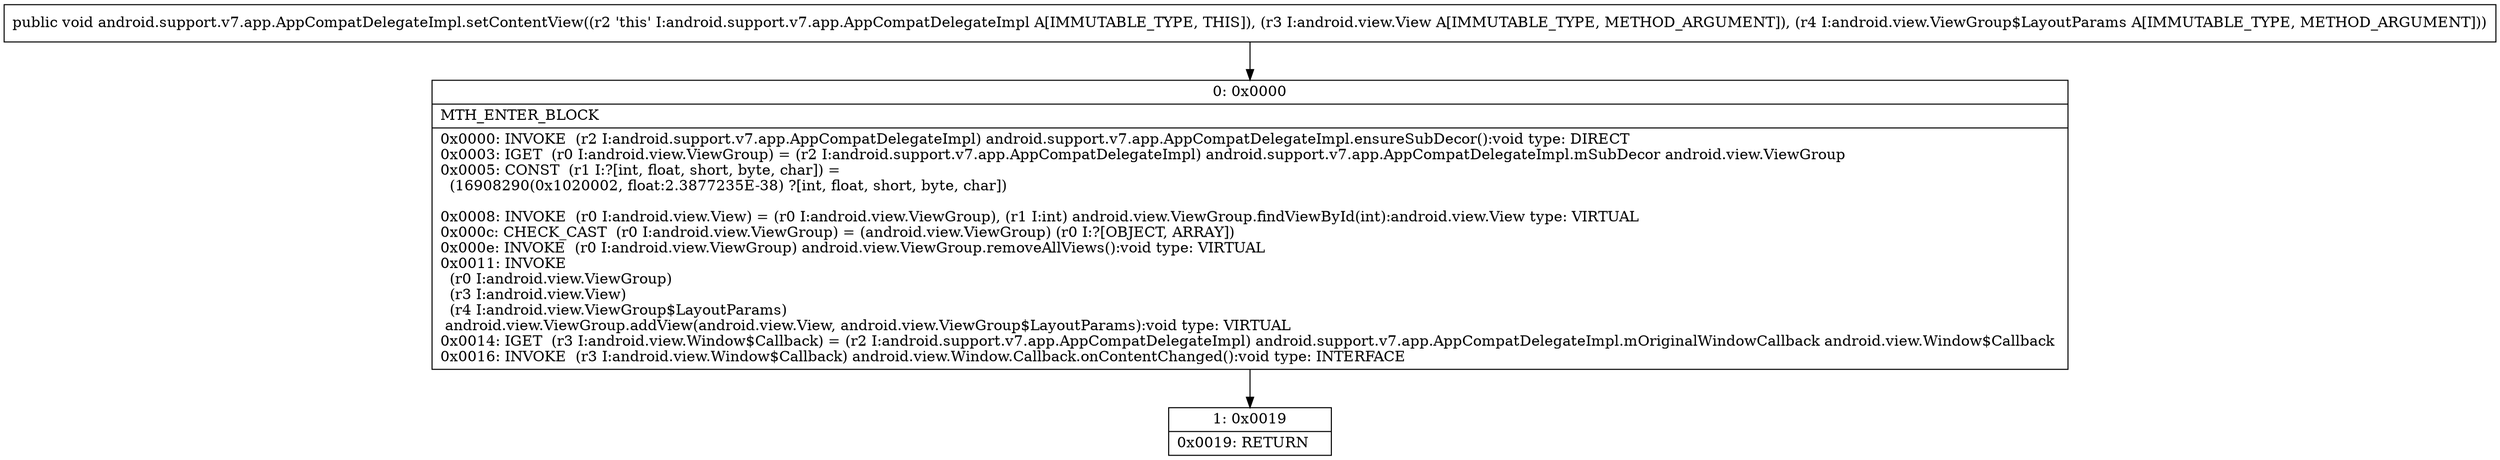 digraph "CFG forandroid.support.v7.app.AppCompatDelegateImpl.setContentView(Landroid\/view\/View;Landroid\/view\/ViewGroup$LayoutParams;)V" {
Node_0 [shape=record,label="{0\:\ 0x0000|MTH_ENTER_BLOCK\l|0x0000: INVOKE  (r2 I:android.support.v7.app.AppCompatDelegateImpl) android.support.v7.app.AppCompatDelegateImpl.ensureSubDecor():void type: DIRECT \l0x0003: IGET  (r0 I:android.view.ViewGroup) = (r2 I:android.support.v7.app.AppCompatDelegateImpl) android.support.v7.app.AppCompatDelegateImpl.mSubDecor android.view.ViewGroup \l0x0005: CONST  (r1 I:?[int, float, short, byte, char]) = \l  (16908290(0x1020002, float:2.3877235E\-38) ?[int, float, short, byte, char])\l \l0x0008: INVOKE  (r0 I:android.view.View) = (r0 I:android.view.ViewGroup), (r1 I:int) android.view.ViewGroup.findViewById(int):android.view.View type: VIRTUAL \l0x000c: CHECK_CAST  (r0 I:android.view.ViewGroup) = (android.view.ViewGroup) (r0 I:?[OBJECT, ARRAY]) \l0x000e: INVOKE  (r0 I:android.view.ViewGroup) android.view.ViewGroup.removeAllViews():void type: VIRTUAL \l0x0011: INVOKE  \l  (r0 I:android.view.ViewGroup)\l  (r3 I:android.view.View)\l  (r4 I:android.view.ViewGroup$LayoutParams)\l android.view.ViewGroup.addView(android.view.View, android.view.ViewGroup$LayoutParams):void type: VIRTUAL \l0x0014: IGET  (r3 I:android.view.Window$Callback) = (r2 I:android.support.v7.app.AppCompatDelegateImpl) android.support.v7.app.AppCompatDelegateImpl.mOriginalWindowCallback android.view.Window$Callback \l0x0016: INVOKE  (r3 I:android.view.Window$Callback) android.view.Window.Callback.onContentChanged():void type: INTERFACE \l}"];
Node_1 [shape=record,label="{1\:\ 0x0019|0x0019: RETURN   \l}"];
MethodNode[shape=record,label="{public void android.support.v7.app.AppCompatDelegateImpl.setContentView((r2 'this' I:android.support.v7.app.AppCompatDelegateImpl A[IMMUTABLE_TYPE, THIS]), (r3 I:android.view.View A[IMMUTABLE_TYPE, METHOD_ARGUMENT]), (r4 I:android.view.ViewGroup$LayoutParams A[IMMUTABLE_TYPE, METHOD_ARGUMENT])) }"];
MethodNode -> Node_0;
Node_0 -> Node_1;
}

